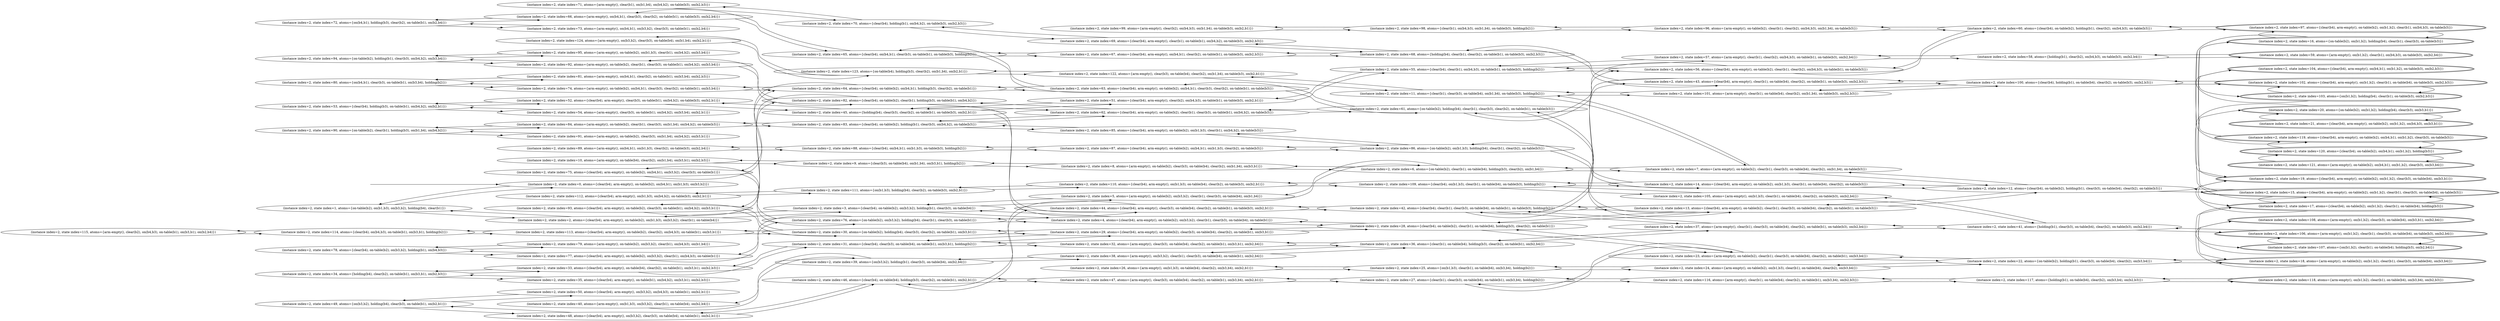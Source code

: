 digraph {
rankdir="LR"
s115[label="(instance index=2, state index=115, atoms={arm-empty(), clear(b2), on(b4,b3), on-table(b1), on(b3,b1), on(b2,b4)})"]
s79[label="(instance index=2, state index=79, atoms={arm-empty(), on-table(b2), on(b3,b2), clear(b1), on(b4,b3), on(b1,b4)})"]
s0[label="(instance index=2, state index=0, atoms={clear(b4), arm-empty(), on-table(b2), on(b4,b1), on(b1,b3), on(b3,b2)})"]
s81[label="(instance index=2, state index=81, atoms={arm-empty(), on(b4,b1), clear(b2), on-table(b1), on(b3,b4), on(b2,b3)})"]
s91[label="(instance index=2, state index=91, atoms={arm-empty(), on-table(b2), clear(b3), on(b1,b4), on(b4,b2), on(b3,b1)})"]
s95[label="(instance index=2, state index=95, atoms={arm-empty(), on-table(b2), on(b1,b3), clear(b1), on(b4,b2), on(b3,b4)})"]
s73[label="(instance index=2, state index=73, atoms={arm-empty(), on(b4,b1), on(b3,b2), clear(b3), on-table(b1), on(b2,b4)})"]
s54[label="(instance index=2, state index=54, atoms={arm-empty(), clear(b3), on-table(b1), on(b4,b2), on(b3,b4), on(b2,b1)})"]
s35[label="(instance index=2, state index=35, atoms={clear(b4), arm-empty(), on-table(b1), on(b4,b2), on(b3,b1), on(b2,b3)})"]
s50[label="(instance index=2, state index=50, atoms={clear(b4), arm-empty(), on(b3,b2), on(b4,b3), on-table(b1), on(b2,b1)})"]
s114[label="(instance index=2, state index=114, atoms={clear(b4), on(b4,b3), on-table(b1), on(b3,b1), holding(b2)})"]
s78[label="(instance index=2, state index=78, atoms={clear(b4), on-table(b2), on(b3,b2), holding(b1), on(b4,b3)})"]
s1[label="(instance index=2, state index=1, atoms={on-table(b2), on(b1,b3), on(b3,b2), holding(b4), clear(b1)})"]
s80[label="(instance index=2, state index=80, atoms={on(b4,b1), clear(b3), on-table(b1), on(b3,b4), holding(b2)})"]
s90[label="(instance index=2, state index=90, atoms={on-table(b2), clear(b1), holding(b3), on(b1,b4), on(b4,b2)})"]
s94[label="(instance index=2, state index=94, atoms={on-table(b2), holding(b1), clear(b3), on(b4,b2), on(b3,b4)})"]
s72[label="(instance index=2, state index=72, atoms={on(b4,b1), holding(b3), clear(b2), on-table(b1), on(b2,b4)})"]
s53[label="(instance index=2, state index=53, atoms={clear(b4), holding(b3), on-table(b1), on(b4,b2), on(b2,b1)})"]
s34[label="(instance index=2, state index=34, atoms={holding(b4), clear(b2), on-table(b1), on(b3,b1), on(b2,b3)})"]
s49[label="(instance index=2, state index=49, atoms={on(b3,b2), holding(b4), clear(b3), on-table(b1), on(b2,b1)})"]
s89[label="(instance index=2, state index=89, atoms={arm-empty(), on(b4,b1), on(b1,b3), clear(b2), on-table(b3), on(b2,b4)})"]
s10[label="(instance index=2, state index=10, atoms={arm-empty(), on-table(b4), clear(b2), on(b1,b4), on(b3,b1), on(b2,b3)})"]
s113[label="(instance index=2, state index=113, atoms={clear(b4), arm-empty(), on-table(b2), clear(b2), on(b4,b3), on-table(b1), on(b3,b1)})"]
s77[label="(instance index=2, state index=77, atoms={clear(b4), arm-empty(), on-table(b2), on(b3,b2), clear(b1), on(b4,b3), on-table(b1)})"]
s2[label="(instance index=2, state index=2, atoms={clear(b4), arm-empty(), on-table(b2), on(b1,b3), on(b3,b2), clear(b1), on-table(b4)})"]
s75[label="(instance index=2, state index=75, atoms={clear(b4), arm-empty(), on-table(b2), on(b4,b1), on(b3,b2), clear(b3), on-table(b1)})"]
s74[label="(instance index=2, state index=74, atoms={arm-empty(), on-table(b2), on(b4,b1), clear(b3), clear(b2), on-table(b1), on(b3,b4)})"]
s84[label="(instance index=2, state index=84, atoms={arm-empty(), on-table(b2), clear(b1), clear(b3), on(b1,b4), on(b4,b2), on-table(b3)})"]
s93[label="(instance index=2, state index=93, atoms={clear(b4), arm-empty(), on-table(b2), clear(b3), on-table(b1), on(b4,b2), on(b3,b1)})"]
s92[label="(instance index=2, state index=92, atoms={arm-empty(), on-table(b2), clear(b1), clear(b3), on-table(b1), on(b4,b2), on(b3,b4)})"]
s71[label="(instance index=2, state index=71, atoms={arm-empty(), clear(b1), on(b1,b4), on(b4,b2), on-table(b3), on(b2,b3)})"]
s66[label="(instance index=2, state index=66, atoms={arm-empty(), on(b4,b1), clear(b3), clear(b2), on-table(b1), on-table(b3), on(b2,b4)})"]
s52[label="(instance index=2, state index=52, atoms={clear(b4), arm-empty(), clear(b3), on-table(b1), on(b4,b2), on-table(b3), on(b2,b1)})"]
s40[label="(instance index=2, state index=40, atoms={arm-empty(), on(b1,b3), on(b3,b2), clear(b1), on-table(b4), on(b2,b4)})"]
s33[label="(instance index=2, state index=33, atoms={clear(b4), arm-empty(), on-table(b4), clear(b2), on-table(b1), on(b3,b1), on(b2,b3)})"]
s48[label="(instance index=2, state index=48, atoms={clear(b4), arm-empty(), on(b3,b2), clear(b3), on-table(b4), on-table(b1), on(b2,b1)})"]
s124[label="(instance index=2, state index=124, atoms={arm-empty(), on(b3,b2), clear(b3), on-table(b4), on(b1,b4), on(b2,b1)})"]
s112[label="(instance index=2, state index=112, atoms={clear(b4), arm-empty(), on(b1,b3), on(b4,b2), on-table(b3), on(b2,b1)})"]
s88[label="(instance index=2, state index=88, atoms={clear(b4), on(b4,b1), on(b1,b3), on-table(b3), holding(b2)})"]
s30[label="(instance index=2, state index=30, atoms={on-table(b2), holding(b4), clear(b3), clear(b2), on-table(b1), on(b3,b1)})"]
s76[label="(instance index=2, state index=76, atoms={on-table(b2), on(b3,b2), holding(b4), clear(b1), clear(b3), on-table(b1)})"]
s64[label="(instance index=2, state index=64, atoms={clear(b4), on-table(b2), on(b4,b1), holding(b3), clear(b2), on-table(b1)})"]
s83[label="(instance index=2, state index=83, atoms={clear(b4), on-table(b2), holding(b1), clear(b3), on(b4,b2), on-table(b3)})"]
s82[label="(instance index=2, state index=82, atoms={clear(b4), on-table(b2), clear(b1), holding(b3), on-table(b1), on(b4,b2)})"]
s70[label="(instance index=2, state index=70, atoms={clear(b4), holding(b1), on(b4,b2), on-table(b3), on(b2,b3)})"]
s65[label="(instance index=2, state index=65, atoms={clear(b4), on(b4,b1), clear(b3), on-table(b1), on-table(b3), holding(b2)})"]
s45[label="(instance index=2, state index=45, atoms={holding(b4), clear(b3), clear(b2), on-table(b1), on-table(b3), on(b2,b1)})"]
s39[label="(instance index=2, state index=39, atoms={on(b3,b2), holding(b1), clear(b3), on-table(b4), on(b2,b4)})"]
s31[label="(instance index=2, state index=31, atoms={clear(b4), clear(b3), on-table(b4), on-table(b1), on(b3,b1), holding(b2)})"]
s46[label="(instance index=2, state index=46, atoms={clear(b4), on-table(b4), holding(b3), clear(b2), on-table(b1), on(b2,b1)})"]
s123[label="(instance index=2, state index=123, atoms={on-table(b4), holding(b3), clear(b2), on(b1,b4), on(b2,b1)})"]
s3[label="(instance index=2, state index=3, atoms={clear(b4), on-table(b2), on(b3,b2), holding(b1), clear(b3), on-table(b4)})"]
s9[label="(instance index=2, state index=9, atoms={clear(b3), on-table(b4), on(b1,b4), on(b3,b1), holding(b2)})"]
s111[label="(instance index=2, state index=111, atoms={on(b1,b3), holding(b4), clear(b2), on-table(b3), on(b2,b1)})"]
s87[label="(instance index=2, state index=87, atoms={clear(b4), arm-empty(), on-table(b2), on(b4,b1), on(b1,b3), clear(b2), on-table(b3)})"]
s85[label="(instance index=2, state index=85, atoms={clear(b4), arm-empty(), on-table(b2), on(b1,b3), clear(b1), on(b4,b2), on-table(b3)})"]
s26[label="(instance index=2, state index=26, atoms={arm-empty(), on(b1,b3), on-table(b4), clear(b2), on(b3,b4), on(b2,b1)})"]
s29[label="(instance index=2, state index=29, atoms={clear(b4), arm-empty(), on-table(b2), clear(b3), on-table(b4), clear(b2), on-table(b1), on(b3,b1)})"]
s99[label="(instance index=2, state index=99, atoms={arm-empty(), clear(b2), on(b4,b3), on(b1,b4), on-table(b3), on(b2,b1)})"]
s63[label="(instance index=2, state index=63, atoms={clear(b4), arm-empty(), on-table(b2), on(b4,b1), clear(b3), clear(b2), on-table(b1), on-table(b3)})"]
s62[label="(instance index=2, state index=62, atoms={clear(b4), arm-empty(), on-table(b2), clear(b1), clear(b3), on-table(b1), on(b4,b2), on-table(b3)})"]
s51[label="(instance index=2, state index=51, atoms={clear(b4), arm-empty(), clear(b2), on(b4,b3), on-table(b1), on-table(b3), on(b2,b1)})"]
s69[label="(instance index=2, state index=69, atoms={clear(b4), arm-empty(), clear(b1), on-table(b1), on(b4,b2), on-table(b3), on(b2,b3)})"]
s67[label="(instance index=2, state index=67, atoms={clear(b4), arm-empty(), on(b4,b1), clear(b2), on-table(b1), on-table(b3), on(b2,b3)})"]
s44[label="(instance index=2, state index=44, atoms={clear(b4), arm-empty(), clear(b3), on-table(b4), clear(b2), on-table(b1), on-table(b3), on(b2,b1)})"]
s38[label="(instance index=2, state index=38, atoms={arm-empty(), on(b3,b2), clear(b1), clear(b3), on-table(b4), on-table(b1), on(b2,b4)})"]
s32[label="(instance index=2, state index=32, atoms={arm-empty(), clear(b3), on-table(b4), clear(b2), on-table(b1), on(b3,b1), on(b2,b4)})"]
s47[label="(instance index=2, state index=47, atoms={arm-empty(), clear(b3), on-table(b4), clear(b2), on-table(b1), on(b3,b4), on(b2,b1)})"]
s122[label="(instance index=2, state index=122, atoms={arm-empty(), clear(b3), on-table(b4), clear(b2), on(b1,b4), on-table(b3), on(b2,b1)})"]
s4[label="(instance index=2, state index=4, atoms={clear(b4), arm-empty(), on-table(b2), on(b3,b2), clear(b1), clear(b3), on-table(b4), on-table(b1)})"]
s8[label="(instance index=2, state index=8, atoms={arm-empty(), on-table(b2), clear(b3), on-table(b4), clear(b2), on(b1,b4), on(b3,b1)})"]
s5[label="(instance index=2, state index=5, atoms={arm-empty(), on-table(b2), on(b3,b2), clear(b1), clear(b3), on-table(b4), on(b1,b4)})"]
s110[label="(instance index=2, state index=110, atoms={clear(b4), arm-empty(), on(b1,b3), on-table(b4), clear(b2), on-table(b3), on(b2,b1)})"]
s86[label="(instance index=2, state index=86, atoms={on-table(b2), on(b1,b3), holding(b4), clear(b1), clear(b2), on-table(b3)})"]
s25[label="(instance index=2, state index=25, atoms={on(b1,b3), clear(b1), on-table(b4), on(b3,b4), holding(b2)})"]
s28[label="(instance index=2, state index=28, atoms={clear(b4), on-table(b2), clear(b1), on-table(b4), holding(b3), clear(b2), on-table(b1)})"]
s98[label="(instance index=2, state index=98, atoms={clear(b1), on(b4,b3), on(b1,b4), on-table(b3), holding(b2)})"]
s42[label="(instance index=2, state index=42, atoms={clear(b4), clear(b1), clear(b3), on-table(b4), on-table(b1), on-table(b3), holding(b2)})"]
s36[label="(instance index=2, state index=36, atoms={clear(b1), on-table(b4), holding(b3), clear(b2), on-table(b1), on(b2,b4)})"]
s11[label="(instance index=2, state index=11, atoms={clear(b1), clear(b3), on-table(b4), on(b1,b4), on-table(b3), holding(b2)})"]
s68[label="(instance index=2, state index=68, atoms={holding(b4), clear(b1), clear(b2), on-table(b1), on-table(b3), on(b2,b3)})"]
s109[label="(instance index=2, state index=109, atoms={clear(b4), on(b1,b3), clear(b1), on-table(b4), on-table(b3), holding(b2)})"]
s55[label="(instance index=2, state index=55, atoms={clear(b4), clear(b1), on(b4,b3), on-table(b1), on-table(b3), holding(b2)})"]
s27[label="(instance index=2, state index=27, atoms={clear(b1), clear(b3), on-table(b4), on-table(b1), on(b3,b4), holding(b2)})"]
s6[label="(instance index=2, state index=6, atoms={on-table(b2), clear(b1), on-table(b4), holding(b3), clear(b2), on(b1,b4)})"]
s61[label="(instance index=2, state index=61, atoms={on-table(b2), holding(b4), clear(b1), clear(b3), clear(b2), on-table(b1), on-table(b3)})"]
s96[label="(instance index=2, state index=96, atoms={arm-empty(), on-table(b2), clear(b1), clear(b2), on(b4,b3), on(b1,b4), on-table(b3)})"]
s7[label="(instance index=2, state index=7, atoms={arm-empty(), on-table(b2), clear(b1), clear(b3), on-table(b4), clear(b2), on(b1,b4), on-table(b3)})"]
s101[label="(instance index=2, state index=101, atoms={arm-empty(), clear(b1), on-table(b4), clear(b2), on(b1,b4), on-table(b3), on(b2,b3)})"]
s43[label="(instance index=2, state index=43, atoms={clear(b4), arm-empty(), clear(b1), on-table(b4), clear(b2), on-table(b1), on-table(b3), on(b2,b3)})"]
s37[label="(instance index=2, state index=37, atoms={arm-empty(), clear(b1), clear(b3), on-table(b4), clear(b2), on-table(b1), on-table(b3), on(b2,b4)})"]
s116[label="(instance index=2, state index=116, atoms={arm-empty(), clear(b1), on-table(b4), clear(b2), on-table(b1), on(b3,b4), on(b2,b3)})"]
s105[label="(instance index=2, state index=105, atoms={arm-empty(), on(b1,b3), clear(b1), on-table(b4), clear(b2), on-table(b3), on(b2,b4)})"]
s23[label="(instance index=2, state index=23, atoms={arm-empty(), on-table(b2), clear(b1), clear(b3), on-table(b4), clear(b2), on-table(b1), on(b3,b4)})"]
s24[label="(instance index=2, state index=24, atoms={arm-empty(), on-table(b2), on(b1,b3), clear(b1), on-table(b4), clear(b2), on(b3,b4)})"]
s56[label="(instance index=2, state index=56, atoms={clear(b4), arm-empty(), on-table(b2), clear(b1), clear(b2), on(b4,b3), on-table(b1), on-table(b3)})"]
s57[label="(instance index=2, state index=57, atoms={arm-empty(), clear(b1), clear(b2), on(b4,b3), on-table(b1), on-table(b3), on(b2,b4)})"]
s13[label="(instance index=2, state index=13, atoms={clear(b4), arm-empty(), on-table(b2), clear(b1), clear(b3), on-table(b4), clear(b2), on-table(b1), on-table(b3)})"]
s14[label="(instance index=2, state index=14, atoms={clear(b4), arm-empty(), on-table(b2), on(b1,b3), clear(b1), on-table(b4), clear(b2), on-table(b3)})"]
s22[label="(instance index=2, state index=22, atoms={on-table(b2), holding(b1), clear(b3), on-table(b4), clear(b2), on(b3,b4)})"]
s58[label="(instance index=2, state index=58, atoms={holding(b1), clear(b2), on(b4,b3), on-table(b3), on(b2,b4)})"]
s100[label="(instance index=2, state index=100, atoms={clear(b4), holding(b1), on-table(b4), clear(b2), on-table(b3), on(b2,b3)})"]
s117[label="(instance index=2, state index=117, atoms={holding(b1), on-table(b4), clear(b2), on(b3,b4), on(b2,b3)})"]
s41[label="(instance index=2, state index=41, atoms={holding(b1), clear(b3), on-table(b4), clear(b2), on-table(b3), on(b2,b4)})"]
s12[label="(instance index=2, state index=12, atoms={clear(b4), on-table(b2), holding(b1), clear(b3), on-table(b4), clear(b2), on-table(b3)})"]
s60[label="(instance index=2, state index=60, atoms={clear(b4), on-table(b2), holding(b1), clear(b2), on(b4,b3), on-table(b3)})"]
s104[peripheries=2,label="(instance index=2, state index=104, atoms={clear(b4), arm-empty(), on(b4,b1), on(b1,b2), on-table(b3), on(b2,b3)})"]
s19[peripheries=2,label="(instance index=2, state index=19, atoms={clear(b4), arm-empty(), on-table(b2), on(b1,b2), clear(b3), on-table(b4), on(b3,b1)})"]
s119[peripheries=2,label="(instance index=2, state index=119, atoms={clear(b4), arm-empty(), on-table(b2), on(b4,b1), on(b1,b2), clear(b3), on-table(b3)})"]
s108[peripheries=2,label="(instance index=2, state index=108, atoms={arm-empty(), on(b1,b2), clear(b3), on-table(b4), on(b3,b1), on(b2,b4)})"]
s120[peripheries=2,label="(instance index=2, state index=120, atoms={clear(b4), on-table(b2), on(b4,b1), on(b1,b2), holding(b3)})"]
s20[peripheries=2,label="(instance index=2, state index=20, atoms={on-table(b2), on(b1,b2), holding(b4), clear(b3), on(b3,b1)})"]
s17[peripheries=2,label="(instance index=2, state index=17, atoms={clear(b4), on-table(b2), on(b1,b2), clear(b1), on-table(b4), holding(b3)})"]
s18[peripheries=2,label="(instance index=2, state index=18, atoms={arm-empty(), on-table(b2), on(b1,b2), clear(b1), clear(b3), on-table(b4), on(b3,b4)})"]
s118[peripheries=2,label="(instance index=2, state index=118, atoms={arm-empty(), on(b1,b2), clear(b1), on-table(b4), on(b3,b4), on(b2,b3)})"]
s21[peripheries=2,label="(instance index=2, state index=21, atoms={clear(b4), arm-empty(), on-table(b2), on(b1,b2), on(b4,b3), on(b3,b1)})"]
s106[peripheries=2,label="(instance index=2, state index=106, atoms={arm-empty(), on(b1,b2), clear(b1), clear(b3), on-table(b4), on-table(b3), on(b2,b4)})"]
s59[peripheries=2,label="(instance index=2, state index=59, atoms={arm-empty(), on(b1,b2), clear(b1), on(b4,b3), on-table(b3), on(b2,b4)})"]
s102[peripheries=2,label="(instance index=2, state index=102, atoms={clear(b4), arm-empty(), on(b1,b2), clear(b1), on-table(b4), on-table(b3), on(b2,b3)})"]
s121[peripheries=2,label="(instance index=2, state index=121, atoms={arm-empty(), on-table(b2), on(b4,b1), on(b1,b2), clear(b3), on(b3,b4)})"]
s103[peripheries=2,label="(instance index=2, state index=103, atoms={on(b1,b2), holding(b4), clear(b1), on-table(b3), on(b2,b3)})"]
s107[peripheries=2,label="(instance index=2, state index=107, atoms={on(b1,b2), clear(b1), on-table(b4), holding(b3), on(b2,b4)})"]
s15[peripheries=2,label="(instance index=2, state index=15, atoms={clear(b4), arm-empty(), on-table(b2), on(b1,b2), clear(b1), clear(b3), on-table(b4), on-table(b3)})"]
s97[peripheries=2,label="(instance index=2, state index=97, atoms={clear(b4), arm-empty(), on-table(b2), on(b1,b2), clear(b1), on(b4,b3), on-table(b3)})"]
s16[peripheries=2,label="(instance index=2, state index=16, atoms={on-table(b2), on(b1,b2), holding(b4), clear(b1), clear(b3), on-table(b3)})"]
Dangling [ label = "", style = invis ]
{ rank = same; Dangling }
Dangling -> s0
{ rank = same; s0}
{ rank = same; s114,s78,s1,s80,s90,s94,s72,s53,s34,s49}
{ rank = same; s89,s10,s113,s77,s2,s75,s74,s84,s93,s92,s71,s66,s52,s40,s33,s48,s124,s112}
{ rank = same; s88,s30,s76,s64,s83,s82,s70,s65,s45,s39,s31,s46,s123,s3,s9,s111}
{ rank = same; s87,s85,s26,s29,s99,s63,s62,s51,s69,s67,s44,s38,s32,s47,s122,s4,s8,s5,s110}
{ rank = same; s86,s25,s28,s98,s42,s36,s11,s68,s109,s55,s27,s6,s61}
{ rank = same; s96,s7,s101,s43,s37,s116,s105,s23,s24,s56,s57,s13,s14}
{ rank = same; s22,s58,s100,s117,s41,s12,s60}
{ rank = same; s104,s19,s119,s108,s120,s20,s17,s18,s118,s21,s106,s59,s102,s121,s103,s107,s15,s97,s16}
{
s115->s114
s79->s78
s0->s1
s81->s80
s91->s90
s95->s94
s73->s72
s54->s53
s35->s34
s50->s49
}
{
s114->s115
s114->s113
s78->s79
s78->s77
s1->s2
s1->s0
s80->s74
s80->s81
s90->s84
s90->s91
s94->s95
s94->s92
s72->s66
s72->s73
s53->s54
s53->s52
s34->s35
s34->s33
s49->s50
s49->s48
}
{
s89->s88
s10->s9
s113->s30
s113->s114
s77->s78
s77->s76
s2->s3
s2->s1
s75->s76
s75->s64
s74->s64
s74->s80
s84->s83
s84->s90
s93->s30
s93->s82
s92->s94
s92->s82
s71->s70
s66->s65
s66->s72
s52->s53
s52->s45
s40->s39
s33->s31
s33->s34
s48->s46
s48->s49
s124->s123
s112->s111
}
{
s88->s87
s88->s89
s30->s93
s30->s29
s30->s113
s76->s77
s76->s4
s76->s75
s64->s63
s64->s75
s64->s74
s83->s62
s83->s85
s83->s84
s82->s93
s82->s62
s82->s92
s70->s71
s70->s69
s65->s67
s65->s63
s65->s66
s45->s52
s45->s44
s45->s51
s39->s38
s39->s40
s31->s33
s31->s29
s31->s32
s46->s47
s46->s44
s46->s48
s123->s124
s123->s122
s3->s4
s3->s5
s3->s2
s9->s10
s9->s8
s111->s110
s111->s112
}
{
s87->s86
s87->s88
s85->s86
s85->s83
s26->s25
s29->s30
s29->s31
s29->s28
s99->s98
s63->s65
s63->s61
s63->s64
s62->s83
s62->s61
s62->s82
s51->s55
s51->s45
s69->s70
s69->s68
s67->s68
s67->s65
s44->s46
s44->s45
s44->s42
s38->s39
s38->s36
s32->s31
s32->s36
s47->s46
s47->s27
s122->s123
s122->s11
s4->s28
s4->s76
s4->s3
s8->s6
s8->s9
s5->s6
s5->s3
s110->s111
s110->s109
}
{
s86->s87
s86->s14
s86->s85
s25->s26
s25->s24
s28->s23
s28->s4
s28->s13
s28->s29
s98->s99
s98->s96
s42->s44
s42->s13
s42->s37
s42->s43
s36->s37
s36->s38
s36->s32
s11->s7
s11->s101
s11->s122
s68->s69
s68->s43
s68->s67
s109->s14
s109->s110
s109->s105
s55->s51
s55->s57
s55->s56
s27->s23
s27->s47
s27->s116
s6->s7
s6->s5
s6->s8
s61->s63
s61->s62
s61->s13
s61->s56
}
{
s96->s60
s96->s98
s7->s6
s7->s12
s7->s11
s101->s100
s101->s11
s43->s68
s43->s42
s43->s100
s37->s36
s37->s42
s37->s41
s116->s117
s116->s27
s105->s109
s105->s41
s23->s22
s23->s28
s23->s27
s24->s22
s24->s25
s56->s55
s56->s61
s56->s60
s57->s55
s57->s58
s13->s61
s13->s28
s13->s12
s13->s42
s14->s86
s14->s109
s14->s12
}
{
s22->s23
s22->s18
s22->s24
s58->s59
s58->s57
s100->s102
s100->s101
s100->s43
s117->s118
s117->s116
s41->s37
s41->s106
s41->s105
s12->s14
s12->s13
s12->s7
s12->s15
s60->s96
s60->s97
s60->s56
}
{
s104->s103
s19->s20
s19->s17
s119->s16
s119->s120
s108->s107
s120->s119
s120->s121
s20->s21
s20->s19
s17->s19
s17->s15
s17->s18
s18->s22
s18->s17
s118->s117
s21->s20
s106->s107
s106->s41
s59->s58
s102->s103
s102->s100
s121->s120
s103->s102
s103->s104
s107->s108
s107->s106
s15->s12
s15->s17
s15->s16
s97->s60
s97->s16
s16->s15
s16->s119
s16->s97
}
}
